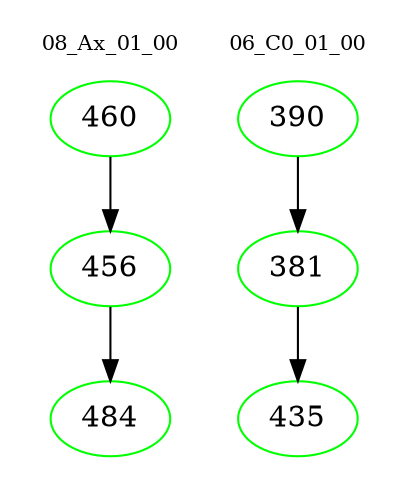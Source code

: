 digraph{
subgraph cluster_0 {
color = white
label = "08_Ax_01_00";
fontsize=10;
T0_460 [label="460", color="green"]
T0_460 -> T0_456 [color="black"]
T0_456 [label="456", color="green"]
T0_456 -> T0_484 [color="black"]
T0_484 [label="484", color="green"]
}
subgraph cluster_1 {
color = white
label = "06_C0_01_00";
fontsize=10;
T1_390 [label="390", color="green"]
T1_390 -> T1_381 [color="black"]
T1_381 [label="381", color="green"]
T1_381 -> T1_435 [color="black"]
T1_435 [label="435", color="green"]
}
}
